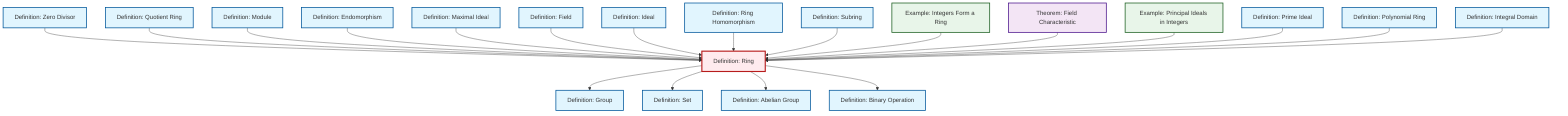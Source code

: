 graph TD
    classDef definition fill:#e1f5fe,stroke:#01579b,stroke-width:2px
    classDef theorem fill:#f3e5f5,stroke:#4a148c,stroke-width:2px
    classDef axiom fill:#fff3e0,stroke:#e65100,stroke-width:2px
    classDef example fill:#e8f5e9,stroke:#1b5e20,stroke-width:2px
    classDef current fill:#ffebee,stroke:#b71c1c,stroke-width:3px
    ex-principal-ideal["Example: Principal Ideals in Integers"]:::example
    def-ring-homomorphism["Definition: Ring Homomorphism"]:::definition
    def-abelian-group["Definition: Abelian Group"]:::definition
    def-set["Definition: Set"]:::definition
    def-integral-domain["Definition: Integral Domain"]:::definition
    def-group["Definition: Group"]:::definition
    def-prime-ideal["Definition: Prime Ideal"]:::definition
    def-subring["Definition: Subring"]:::definition
    thm-field-characteristic["Theorem: Field Characteristic"]:::theorem
    def-ideal["Definition: Ideal"]:::definition
    def-endomorphism["Definition: Endomorphism"]:::definition
    ex-integers-ring["Example: Integers Form a Ring"]:::example
    def-binary-operation["Definition: Binary Operation"]:::definition
    def-polynomial-ring["Definition: Polynomial Ring"]:::definition
    def-ring["Definition: Ring"]:::definition
    def-maximal-ideal["Definition: Maximal Ideal"]:::definition
    def-module["Definition: Module"]:::definition
    def-zero-divisor["Definition: Zero Divisor"]:::definition
    def-quotient-ring["Definition: Quotient Ring"]:::definition
    def-field["Definition: Field"]:::definition
    def-zero-divisor --> def-ring
    def-ring --> def-group
    def-quotient-ring --> def-ring
    def-module --> def-ring
    def-endomorphism --> def-ring
    def-maximal-ideal --> def-ring
    def-ring --> def-set
    def-field --> def-ring
    def-ideal --> def-ring
    def-ring-homomorphism --> def-ring
    def-subring --> def-ring
    def-ring --> def-abelian-group
    def-ring --> def-binary-operation
    ex-integers-ring --> def-ring
    thm-field-characteristic --> def-ring
    ex-principal-ideal --> def-ring
    def-prime-ideal --> def-ring
    def-polynomial-ring --> def-ring
    def-integral-domain --> def-ring
    class def-ring current